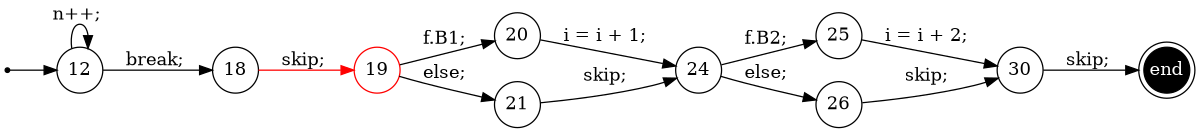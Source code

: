 digraph finite_state_machine {
	rankdir=LR
	size="8,5"
	93824994178208 [label = 12, shape = doublecircle, fixedsize = true]; 
	s93824994178208 [shape = point];
	e93824994173872 [shape = doublecircle, fixedsize = true, style = filled, fillcolor = black, fontcolor = white,  label = end];
	 93824994178208 [label = 12, shape = circle, fixedsize = true ];
	 93824994170560 [label = 18, shape = circle, fixedsize = true ];
	 93824994170896 [label = 19, shape = circle, color = red, fixedsize = true ];
	 93824994171728 [label = 20, shape = circle, fixedsize = true ];
	 93824994172480 [label = 21, shape = circle, fixedsize = true ];
	 93824994172256 [label = 24, shape = circle, fixedsize = true ];
	 93824994173344 [label = 25, shape = circle, fixedsize = true ];
	 93824994174096 [label = 26, shape = circle, fixedsize = true ];
	 93824994173872 [label = 30, shape = circle, fixedsize = true ];
	s93824994178208 -> 93824994178208;
	93824994178208 -> 93824994170560 [ label = "break; "];
	93824994178208 -> 93824994178208 [ label = "n++; "];
	93824994170560 -> 93824994170896 [color = red, label = "skip; "];
	93824994170896 -> 93824994171728 [ label = "f.B1; "];
	93824994171728 -> 93824994172256 [ label = "i = i + 1; "];
	93824994170896 -> 93824994172480 [ label = "else; "];
	93824994172480 -> 93824994172256 [ label = "skip; "];
	93824994172256 -> 93824994173344 [ label = "f.B2; "];
	93824994173344 -> 93824994173872 [ label = "i = i + 2; "];
	93824994172256 -> 93824994174096 [ label = "else; "];
	93824994174096 -> 93824994173872 [ label = "skip; "];
	93824994173872 -> e93824994173872 [ label = "skip; "];
}